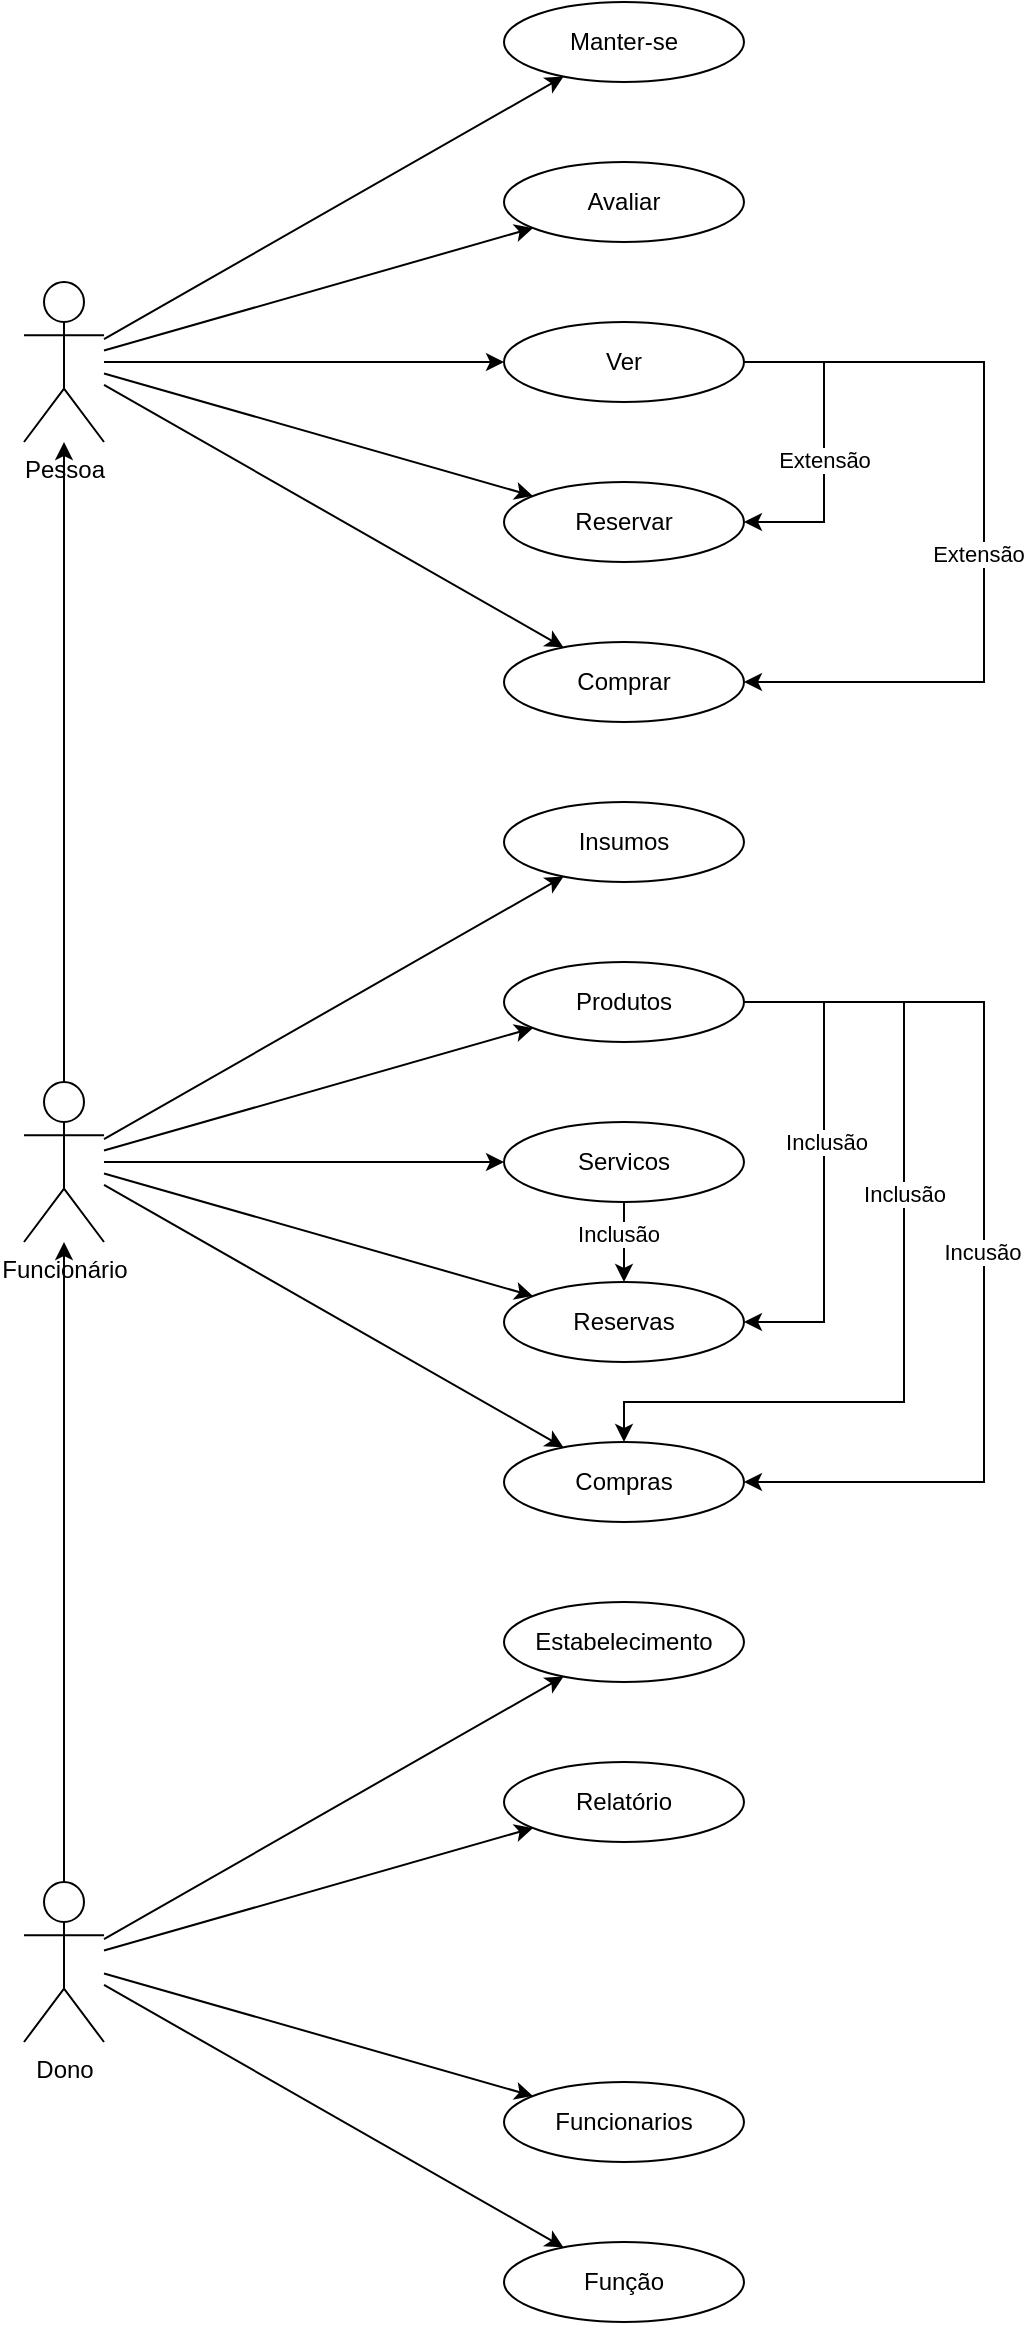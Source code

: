 <mxfile version="22.0.8" type="device">
  <diagram name="Página-1" id="KdW6SAWZKz7cOMw4jRP5">
    <mxGraphModel dx="1311" dy="1875" grid="1" gridSize="10" guides="1" tooltips="1" connect="1" arrows="1" fold="1" page="1" pageScale="1" pageWidth="827" pageHeight="1169" math="0" shadow="0">
      <root>
        <mxCell id="0" />
        <mxCell id="1" parent="0" />
        <mxCell id="As-L0lmCzz988Ja98Tvh-17" style="rounded=0;orthogonalLoop=1;jettySize=auto;html=1;" edge="1" parent="1" source="DaxK94j6iqGXi7fhIVN_-1" target="As-L0lmCzz988Ja98Tvh-5">
          <mxGeometry relative="1" as="geometry" />
        </mxCell>
        <mxCell id="As-L0lmCzz988Ja98Tvh-18" style="rounded=0;orthogonalLoop=1;jettySize=auto;html=1;" edge="1" parent="1" source="DaxK94j6iqGXi7fhIVN_-1" target="As-L0lmCzz988Ja98Tvh-1">
          <mxGeometry relative="1" as="geometry" />
        </mxCell>
        <mxCell id="As-L0lmCzz988Ja98Tvh-19" style="rounded=0;orthogonalLoop=1;jettySize=auto;html=1;" edge="1" parent="1" source="DaxK94j6iqGXi7fhIVN_-1" target="As-L0lmCzz988Ja98Tvh-2">
          <mxGeometry relative="1" as="geometry" />
        </mxCell>
        <mxCell id="As-L0lmCzz988Ja98Tvh-20" style="rounded=0;orthogonalLoop=1;jettySize=auto;html=1;" edge="1" parent="1" source="DaxK94j6iqGXi7fhIVN_-1" target="As-L0lmCzz988Ja98Tvh-4">
          <mxGeometry relative="1" as="geometry" />
        </mxCell>
        <mxCell id="As-L0lmCzz988Ja98Tvh-21" style="rounded=0;orthogonalLoop=1;jettySize=auto;html=1;" edge="1" parent="1" source="DaxK94j6iqGXi7fhIVN_-1" target="As-L0lmCzz988Ja98Tvh-3">
          <mxGeometry relative="1" as="geometry" />
        </mxCell>
        <mxCell id="DaxK94j6iqGXi7fhIVN_-1" value="Pessoa" style="shape=umlActor;verticalLabelPosition=bottom;verticalAlign=top;html=1;outlineConnect=0;" parent="1" vertex="1">
          <mxGeometry x="40" y="20" width="40" height="80" as="geometry" />
        </mxCell>
        <mxCell id="DaxK94j6iqGXi7fhIVN_-39" style="rounded=0;orthogonalLoop=1;jettySize=auto;html=1;exitX=0.5;exitY=0;exitDx=0;exitDy=0;exitPerimeter=0;" parent="1" source="DaxK94j6iqGXi7fhIVN_-10" target="DaxK94j6iqGXi7fhIVN_-22" edge="1">
          <mxGeometry relative="1" as="geometry" />
        </mxCell>
        <mxCell id="As-L0lmCzz988Ja98Tvh-35" style="rounded=0;orthogonalLoop=1;jettySize=auto;html=1;" edge="1" parent="1" source="DaxK94j6iqGXi7fhIVN_-10" target="As-L0lmCzz988Ja98Tvh-32">
          <mxGeometry relative="1" as="geometry" />
        </mxCell>
        <mxCell id="As-L0lmCzz988Ja98Tvh-36" style="rounded=0;orthogonalLoop=1;jettySize=auto;html=1;" edge="1" parent="1" source="DaxK94j6iqGXi7fhIVN_-10" target="As-L0lmCzz988Ja98Tvh-33">
          <mxGeometry relative="1" as="geometry" />
        </mxCell>
        <mxCell id="As-L0lmCzz988Ja98Tvh-38" style="rounded=0;orthogonalLoop=1;jettySize=auto;html=1;" edge="1" parent="1" source="DaxK94j6iqGXi7fhIVN_-10" target="As-L0lmCzz988Ja98Tvh-37">
          <mxGeometry relative="1" as="geometry" />
        </mxCell>
        <mxCell id="As-L0lmCzz988Ja98Tvh-52" style="rounded=0;orthogonalLoop=1;jettySize=auto;html=1;" edge="1" parent="1" source="DaxK94j6iqGXi7fhIVN_-10" target="As-L0lmCzz988Ja98Tvh-51">
          <mxGeometry relative="1" as="geometry" />
        </mxCell>
        <mxCell id="DaxK94j6iqGXi7fhIVN_-10" value="Dono" style="shape=umlActor;verticalLabelPosition=bottom;verticalAlign=top;html=1;outlineConnect=0;" parent="1" vertex="1">
          <mxGeometry x="40" y="820" width="40" height="80" as="geometry" />
        </mxCell>
        <mxCell id="DaxK94j6iqGXi7fhIVN_-40" style="rounded=0;orthogonalLoop=1;jettySize=auto;html=1;" parent="1" source="DaxK94j6iqGXi7fhIVN_-22" target="DaxK94j6iqGXi7fhIVN_-1" edge="1">
          <mxGeometry relative="1" as="geometry" />
        </mxCell>
        <mxCell id="As-L0lmCzz988Ja98Tvh-27" style="rounded=0;orthogonalLoop=1;jettySize=auto;html=1;" edge="1" parent="1" source="DaxK94j6iqGXi7fhIVN_-22" target="As-L0lmCzz988Ja98Tvh-22">
          <mxGeometry relative="1" as="geometry" />
        </mxCell>
        <mxCell id="As-L0lmCzz988Ja98Tvh-28" style="rounded=0;orthogonalLoop=1;jettySize=auto;html=1;" edge="1" parent="1" source="DaxK94j6iqGXi7fhIVN_-22" target="As-L0lmCzz988Ja98Tvh-26">
          <mxGeometry relative="1" as="geometry" />
        </mxCell>
        <mxCell id="As-L0lmCzz988Ja98Tvh-29" style="rounded=0;orthogonalLoop=1;jettySize=auto;html=1;" edge="1" parent="1" source="DaxK94j6iqGXi7fhIVN_-22" target="As-L0lmCzz988Ja98Tvh-23">
          <mxGeometry relative="1" as="geometry" />
        </mxCell>
        <mxCell id="As-L0lmCzz988Ja98Tvh-30" style="rounded=0;orthogonalLoop=1;jettySize=auto;html=1;" edge="1" parent="1" source="DaxK94j6iqGXi7fhIVN_-22" target="As-L0lmCzz988Ja98Tvh-25">
          <mxGeometry relative="1" as="geometry" />
        </mxCell>
        <mxCell id="As-L0lmCzz988Ja98Tvh-31" style="rounded=0;orthogonalLoop=1;jettySize=auto;html=1;" edge="1" parent="1" source="DaxK94j6iqGXi7fhIVN_-22" target="As-L0lmCzz988Ja98Tvh-24">
          <mxGeometry relative="1" as="geometry" />
        </mxCell>
        <mxCell id="DaxK94j6iqGXi7fhIVN_-22" value="Funcionário" style="shape=umlActor;verticalLabelPosition=bottom;verticalAlign=top;html=1;outlineConnect=0;" parent="1" vertex="1">
          <mxGeometry x="40" y="420" width="40" height="80" as="geometry" />
        </mxCell>
        <mxCell id="As-L0lmCzz988Ja98Tvh-1" value="Manter-se" style="ellipse;whiteSpace=wrap;html=1;" vertex="1" parent="1">
          <mxGeometry x="280" y="-120" width="120" height="40" as="geometry" />
        </mxCell>
        <mxCell id="As-L0lmCzz988Ja98Tvh-2" value="Avaliar" style="ellipse;whiteSpace=wrap;html=1;" vertex="1" parent="1">
          <mxGeometry x="280" y="-40" width="120" height="40" as="geometry" />
        </mxCell>
        <mxCell id="As-L0lmCzz988Ja98Tvh-39" style="edgeStyle=orthogonalEdgeStyle;rounded=0;orthogonalLoop=1;jettySize=auto;html=1;" edge="1" parent="1" source="As-L0lmCzz988Ja98Tvh-3" target="As-L0lmCzz988Ja98Tvh-4">
          <mxGeometry relative="1" as="geometry">
            <Array as="points">
              <mxPoint x="440" y="60.0" />
              <mxPoint x="440" y="140.0" />
            </Array>
          </mxGeometry>
        </mxCell>
        <mxCell id="As-L0lmCzz988Ja98Tvh-41" value="Extensão" style="edgeLabel;html=1;align=center;verticalAlign=middle;resizable=0;points=[];" vertex="1" connectable="0" parent="As-L0lmCzz988Ja98Tvh-39">
          <mxGeometry x="0.106" relative="1" as="geometry">
            <mxPoint as="offset" />
          </mxGeometry>
        </mxCell>
        <mxCell id="As-L0lmCzz988Ja98Tvh-40" style="edgeStyle=orthogonalEdgeStyle;rounded=0;orthogonalLoop=1;jettySize=auto;html=1;" edge="1" parent="1" source="As-L0lmCzz988Ja98Tvh-3" target="As-L0lmCzz988Ja98Tvh-5">
          <mxGeometry relative="1" as="geometry">
            <Array as="points">
              <mxPoint x="520" y="60" />
              <mxPoint x="520" y="220" />
            </Array>
          </mxGeometry>
        </mxCell>
        <mxCell id="As-L0lmCzz988Ja98Tvh-42" value="Extensão" style="edgeLabel;html=1;align=center;verticalAlign=middle;resizable=0;points=[];" vertex="1" connectable="0" parent="As-L0lmCzz988Ja98Tvh-40">
          <mxGeometry x="0.08" y="-3" relative="1" as="geometry">
            <mxPoint as="offset" />
          </mxGeometry>
        </mxCell>
        <mxCell id="As-L0lmCzz988Ja98Tvh-3" value="Ver" style="ellipse;whiteSpace=wrap;html=1;" vertex="1" parent="1">
          <mxGeometry x="280" y="40" width="120" height="40" as="geometry" />
        </mxCell>
        <mxCell id="As-L0lmCzz988Ja98Tvh-4" value="Reservar" style="ellipse;whiteSpace=wrap;html=1;" vertex="1" parent="1">
          <mxGeometry x="280" y="120" width="120" height="40" as="geometry" />
        </mxCell>
        <mxCell id="As-L0lmCzz988Ja98Tvh-5" value="Comprar" style="ellipse;whiteSpace=wrap;html=1;" vertex="1" parent="1">
          <mxGeometry x="280" y="200" width="120" height="40" as="geometry" />
        </mxCell>
        <mxCell id="As-L0lmCzz988Ja98Tvh-22" value="Insumos" style="ellipse;whiteSpace=wrap;html=1;" vertex="1" parent="1">
          <mxGeometry x="280" y="280" width="120" height="40" as="geometry" />
        </mxCell>
        <mxCell id="As-L0lmCzz988Ja98Tvh-44" style="edgeStyle=orthogonalEdgeStyle;rounded=0;orthogonalLoop=1;jettySize=auto;html=1;" edge="1" parent="1" source="As-L0lmCzz988Ja98Tvh-23" target="As-L0lmCzz988Ja98Tvh-25">
          <mxGeometry relative="1" as="geometry">
            <Array as="points">
              <mxPoint x="440" y="380" />
              <mxPoint x="440" y="540" />
            </Array>
          </mxGeometry>
        </mxCell>
        <mxCell id="As-L0lmCzz988Ja98Tvh-46" value="Inclusão" style="edgeLabel;html=1;align=center;verticalAlign=middle;resizable=0;points=[];" vertex="1" connectable="0" parent="As-L0lmCzz988Ja98Tvh-44">
          <mxGeometry x="-0.082" y="1" relative="1" as="geometry">
            <mxPoint as="offset" />
          </mxGeometry>
        </mxCell>
        <mxCell id="As-L0lmCzz988Ja98Tvh-47" style="edgeStyle=orthogonalEdgeStyle;rounded=0;orthogonalLoop=1;jettySize=auto;html=1;" edge="1" parent="1" source="As-L0lmCzz988Ja98Tvh-23" target="As-L0lmCzz988Ja98Tvh-26">
          <mxGeometry relative="1" as="geometry">
            <Array as="points">
              <mxPoint x="520" y="380" />
              <mxPoint x="520" y="620" />
            </Array>
          </mxGeometry>
        </mxCell>
        <mxCell id="As-L0lmCzz988Ja98Tvh-48" value="Incusão" style="edgeLabel;html=1;align=center;verticalAlign=middle;resizable=0;points=[];" vertex="1" connectable="0" parent="As-L0lmCzz988Ja98Tvh-47">
          <mxGeometry x="0.018" y="-1" relative="1" as="geometry">
            <mxPoint as="offset" />
          </mxGeometry>
        </mxCell>
        <mxCell id="As-L0lmCzz988Ja98Tvh-49" style="edgeStyle=orthogonalEdgeStyle;rounded=0;orthogonalLoop=1;jettySize=auto;html=1;" edge="1" parent="1" source="As-L0lmCzz988Ja98Tvh-23" target="As-L0lmCzz988Ja98Tvh-26">
          <mxGeometry relative="1" as="geometry">
            <Array as="points">
              <mxPoint x="480" y="380" />
              <mxPoint x="480" y="580" />
              <mxPoint x="340" y="580" />
            </Array>
          </mxGeometry>
        </mxCell>
        <mxCell id="As-L0lmCzz988Ja98Tvh-50" value="Inclusão" style="edgeLabel;html=1;align=center;verticalAlign=middle;resizable=0;points=[];" vertex="1" connectable="0" parent="As-L0lmCzz988Ja98Tvh-49">
          <mxGeometry x="-0.2" relative="1" as="geometry">
            <mxPoint as="offset" />
          </mxGeometry>
        </mxCell>
        <mxCell id="As-L0lmCzz988Ja98Tvh-23" value="Produtos" style="ellipse;whiteSpace=wrap;html=1;" vertex="1" parent="1">
          <mxGeometry x="280" y="360" width="120" height="40" as="geometry" />
        </mxCell>
        <mxCell id="As-L0lmCzz988Ja98Tvh-43" style="edgeStyle=orthogonalEdgeStyle;rounded=0;orthogonalLoop=1;jettySize=auto;html=1;" edge="1" parent="1" source="As-L0lmCzz988Ja98Tvh-24" target="As-L0lmCzz988Ja98Tvh-25">
          <mxGeometry relative="1" as="geometry">
            <Array as="points">
              <mxPoint x="340" y="500" />
              <mxPoint x="340" y="500" />
            </Array>
          </mxGeometry>
        </mxCell>
        <mxCell id="As-L0lmCzz988Ja98Tvh-45" value="Inclusão" style="edgeLabel;html=1;align=center;verticalAlign=middle;resizable=0;points=[];" vertex="1" connectable="0" parent="As-L0lmCzz988Ja98Tvh-43">
          <mxGeometry x="-0.2" y="-3" relative="1" as="geometry">
            <mxPoint as="offset" />
          </mxGeometry>
        </mxCell>
        <mxCell id="As-L0lmCzz988Ja98Tvh-24" value="Servicos" style="ellipse;whiteSpace=wrap;html=1;" vertex="1" parent="1">
          <mxGeometry x="280" y="440" width="120" height="40" as="geometry" />
        </mxCell>
        <mxCell id="As-L0lmCzz988Ja98Tvh-25" value="Reservas" style="ellipse;whiteSpace=wrap;html=1;" vertex="1" parent="1">
          <mxGeometry x="280" y="520" width="120" height="40" as="geometry" />
        </mxCell>
        <mxCell id="As-L0lmCzz988Ja98Tvh-26" value="Compras" style="ellipse;whiteSpace=wrap;html=1;" vertex="1" parent="1">
          <mxGeometry x="280" y="600" width="120" height="40" as="geometry" />
        </mxCell>
        <mxCell id="As-L0lmCzz988Ja98Tvh-32" value="Estabelecimento" style="ellipse;whiteSpace=wrap;html=1;" vertex="1" parent="1">
          <mxGeometry x="280" y="680" width="120" height="40" as="geometry" />
        </mxCell>
        <mxCell id="As-L0lmCzz988Ja98Tvh-33" value="Funcionarios" style="ellipse;whiteSpace=wrap;html=1;" vertex="1" parent="1">
          <mxGeometry x="280" y="920" width="120" height="40" as="geometry" />
        </mxCell>
        <mxCell id="As-L0lmCzz988Ja98Tvh-37" value="Relatório" style="ellipse;whiteSpace=wrap;html=1;" vertex="1" parent="1">
          <mxGeometry x="280" y="760" width="120" height="40" as="geometry" />
        </mxCell>
        <mxCell id="As-L0lmCzz988Ja98Tvh-51" value="Função" style="ellipse;whiteSpace=wrap;html=1;" vertex="1" parent="1">
          <mxGeometry x="280" y="1000" width="120" height="40" as="geometry" />
        </mxCell>
      </root>
    </mxGraphModel>
  </diagram>
</mxfile>
